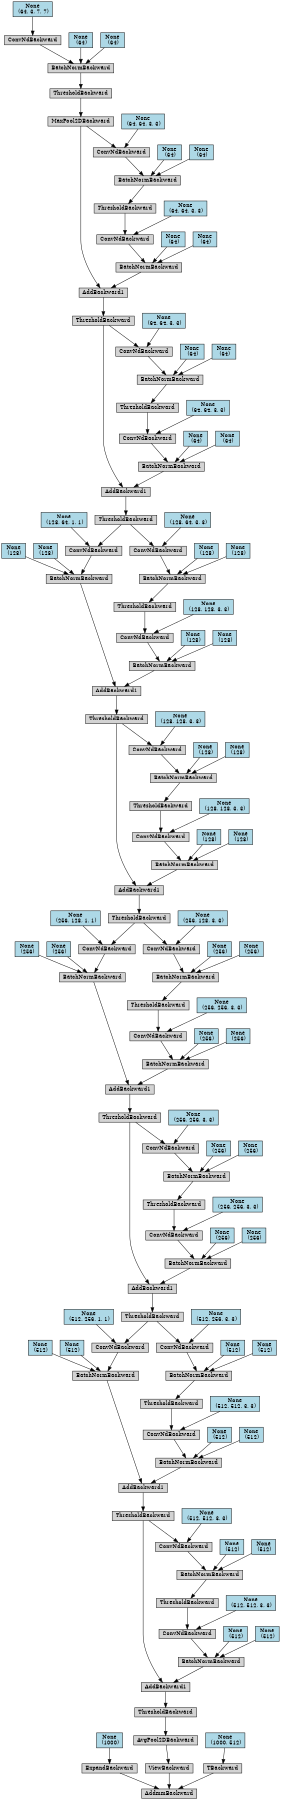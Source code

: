 digraph {
	graph [size="12,12"]
	node [align=left fontsize=12 height=0.2 ranksep=0.1 shape=box style=filled]
	140677769954528 [label=AddmmBackward]
	140677769954584 -> 140677769954528
	140677769954584 [label=ExpandBackward]
	140677769954808 -> 140677769954584
	140677769954808 [label="None
 (1000)" fillcolor=lightblue]
	140677769954640 -> 140677769954528
	140677769954640 [label=ViewBackward]
	140677769954864 -> 140677769954640
	140677769954864 [label=AvgPool2DBackward]
	140677769954976 -> 140677769954864
	140677769954976 [label=ThresholdBackward]
	140677769955088 -> 140677769954976
	140677769955088 [label=AddBackward1]
	140677769955200 -> 140677769955088
	140677769955200 [label=BatchNormBackward]
	140677769955368 -> 140677769955200
	140677769955368 [label=ConvNdBackward]
	140677769955592 -> 140677769955368
	140677769955592 [label=ThresholdBackward]
	140677769955760 -> 140677769955592
	140677769955760 [label=BatchNormBackward]
	140677769955872 -> 140677769955760
	140677769955872 [label=ConvNdBackward]
	140677769955256 -> 140677769955872
	140677769955256 [label=ThresholdBackward]
	140677769956208 -> 140677769955256
	140677769956208 [label=AddBackward1]
	140677769956320 -> 140677769956208
	140677769956320 [label=BatchNormBackward]
	140677769956488 -> 140677769956320
	140677769956488 [label=ConvNdBackward]
	140677769956712 -> 140677769956488
	140677769956712 [label=ThresholdBackward]
	140677769956880 -> 140677769956712
	140677769956880 [label=BatchNormBackward]
	140677769956992 -> 140677769956880
	140677769956992 [label=ConvNdBackward]
	140677769957216 -> 140677769956992
	140677769957216 [label=ThresholdBackward]
	140677770043464 -> 140677769957216
	140677770043464 [label=AddBackward1]
	140677770043576 -> 140677770043464
	140677770043576 [label=BatchNormBackward]
	140677770043744 -> 140677770043576
	140677770043744 [label=ConvNdBackward]
	140677770043968 -> 140677770043744
	140677770043968 [label=ThresholdBackward]
	140677770044136 -> 140677770043968
	140677770044136 [label=BatchNormBackward]
	140677770044248 -> 140677770044136
	140677770044248 [label=ConvNdBackward]
	140677770043632 -> 140677770044248
	140677770043632 [label=ThresholdBackward]
	140677770044584 -> 140677770043632
	140677770044584 [label=AddBackward1]
	140677770044696 -> 140677770044584
	140677770044696 [label=BatchNormBackward]
	140677770044864 -> 140677770044696
	140677770044864 [label=ConvNdBackward]
	140677770045088 -> 140677770044864
	140677770045088 [label=ThresholdBackward]
	140677770045256 -> 140677770045088
	140677770045256 [label=BatchNormBackward]
	140677770045368 -> 140677770045256
	140677770045368 [label=ConvNdBackward]
	140677770045592 -> 140677770045368
	140677770045592 [label=ThresholdBackward]
	140677770045760 -> 140677770045592
	140677770045760 [label=AddBackward1]
	140677770045872 -> 140677770045760
	140677770045872 [label=BatchNormBackward]
	140677770046040 -> 140677770045872
	140677770046040 [label=ConvNdBackward]
	140677770046264 -> 140677770046040
	140677770046264 [label=ThresholdBackward]
	140677770046432 -> 140677770046264
	140677770046432 [label=BatchNormBackward]
	140677770046544 -> 140677770046432
	140677770046544 [label=ConvNdBackward]
	140677770045928 -> 140677770046544
	140677770045928 [label=ThresholdBackward]
	140677770046880 -> 140677770045928
	140677770046880 [label=AddBackward1]
	140677770046992 -> 140677770046880
	140677770046992 [label=BatchNormBackward]
	140677770047160 -> 140677770046992
	140677770047160 [label=ConvNdBackward]
	140677770047384 -> 140677770047160
	140677770047384 [label=ThresholdBackward]
	140677770064000 -> 140677770047384
	140677770064000 [label=BatchNormBackward]
	140677770064112 -> 140677770064000
	140677770064112 [label=ConvNdBackward]
	140677770064336 -> 140677770064112
	140677770064336 [label=ThresholdBackward]
	140677770064504 -> 140677770064336
	140677770064504 [label=AddBackward1]
	140677770064616 -> 140677770064504
	140677770064616 [label=BatchNormBackward]
	140677770064784 -> 140677770064616
	140677770064784 [label=ConvNdBackward]
	140677770065008 -> 140677770064784
	140677770065008 [label=ThresholdBackward]
	140677770065176 -> 140677770065008
	140677770065176 [label=BatchNormBackward]
	140677770065344 -> 140677770065176
	140677770065344 [label=ConvNdBackward]
	140677770064672 -> 140677770065344
	140677770064672 [label=ThresholdBackward]
	140677770065680 -> 140677770064672
	140677770065680 [label=AddBackward1]
	140677770065848 -> 140677770065680
	140677770065848 [label=BatchNormBackward]
	140677770066016 -> 140677770065848
	140677770066016 [label=ConvNdBackward]
	140677770066240 -> 140677770066016
	140677770066240 [label=ThresholdBackward]
	140677770066408 -> 140677770066240
	140677770066408 [label=BatchNormBackward]
	140677770066576 -> 140677770066408
	140677770066576 [label=ConvNdBackward]
	140677770065904 -> 140677770066576
	140677770065904 [label=MaxPool2DBackward]
	140677770066912 -> 140677770065904
	140677770066912 [label=ThresholdBackward]
	140677770067080 -> 140677770066912
	140677770067080 [label=BatchNormBackward]
	140677770067248 -> 140677770067080
	140677770067248 [label=ConvNdBackward]
	140677770067472 -> 140677770067248
	140677770067472 [label="None
 (64, 3, 7, 7)" fillcolor=lightblue]
	140677770067304 -> 140677770067080
	140677770067304 [label="None
 (64)" fillcolor=lightblue]
	140677770067360 -> 140677770067080
	140677770067360 [label="None
 (64)" fillcolor=lightblue]
	140677770066800 -> 140677770066576
	140677770066800 [label="None
 (64, 64, 3, 3)" fillcolor=lightblue]
	140677770066632 -> 140677770066408
	140677770066632 [label="None
 (64)" fillcolor=lightblue]
	140677770066688 -> 140677770066408
	140677770066688 [label="None
 (64)" fillcolor=lightblue]
	140677770066296 -> 140677770066016
	140677770066296 [label="None
 (64, 64, 3, 3)" fillcolor=lightblue]
	140677770066072 -> 140677770065848
	140677770066072 [label="None
 (64)" fillcolor=lightblue]
	140677770066128 -> 140677770065848
	140677770066128 [label="None
 (64)" fillcolor=lightblue]
	140677770065904 -> 140677770065680
	140677770065568 -> 140677770065344
	140677770065568 [label="None
 (64, 64, 3, 3)" fillcolor=lightblue]
	140677770065400 -> 140677770065176
	140677770065400 [label="None
 (64)" fillcolor=lightblue]
	140677770065456 -> 140677770065176
	140677770065456 [label="None
 (64)" fillcolor=lightblue]
	140677770065064 -> 140677770064784
	140677770065064 [label="None
 (64, 64, 3, 3)" fillcolor=lightblue]
	140677770064840 -> 140677770064616
	140677770064840 [label="None
 (64)" fillcolor=lightblue]
	140677770064896 -> 140677770064616
	140677770064896 [label="None
 (64)" fillcolor=lightblue]
	140677770064672 -> 140677770064504
	140677770064392 -> 140677770064112
	140677770064392 [label="None
 (128, 64, 3, 3)" fillcolor=lightblue]
	140677770064168 -> 140677770064000
	140677770064168 [label="None
 (128)" fillcolor=lightblue]
	140677770064224 -> 140677770064000
	140677770064224 [label="None
 (128)" fillcolor=lightblue]
	140677770047440 -> 140677770047160
	140677770047440 [label="None
 (128, 128, 3, 3)" fillcolor=lightblue]
	140677770047216 -> 140677770046992
	140677770047216 [label="None
 (128)" fillcolor=lightblue]
	140677770047272 -> 140677770046992
	140677770047272 [label="None
 (128)" fillcolor=lightblue]
	140677770047048 -> 140677770046880
	140677770047048 [label=BatchNormBackward]
	140677770047328 -> 140677770047048
	140677770047328 [label=ConvNdBackward]
	140677770064336 -> 140677770047328
	140677770064056 -> 140677770047328
	140677770064056 [label="None
 (128, 64, 1, 1)" fillcolor=lightblue]
	140677770063944 -> 140677770047048
	140677770063944 [label="None
 (128)" fillcolor=lightblue]
	140677770064280 -> 140677770047048
	140677770064280 [label="None
 (128)" fillcolor=lightblue]
	140677770046768 -> 140677770046544
	140677770046768 [label="None
 (128, 128, 3, 3)" fillcolor=lightblue]
	140677770046600 -> 140677770046432
	140677770046600 [label="None
 (128)" fillcolor=lightblue]
	140677770046656 -> 140677770046432
	140677770046656 [label="None
 (128)" fillcolor=lightblue]
	140677770046320 -> 140677770046040
	140677770046320 [label="None
 (128, 128, 3, 3)" fillcolor=lightblue]
	140677770046096 -> 140677770045872
	140677770046096 [label="None
 (128)" fillcolor=lightblue]
	140677770046152 -> 140677770045872
	140677770046152 [label="None
 (128)" fillcolor=lightblue]
	140677770045928 -> 140677770045760
	140677770045648 -> 140677770045368
	140677770045648 [label="None
 (256, 128, 3, 3)" fillcolor=lightblue]
	140677770045424 -> 140677770045256
	140677770045424 [label="None
 (256)" fillcolor=lightblue]
	140677770045480 -> 140677770045256
	140677770045480 [label="None
 (256)" fillcolor=lightblue]
	140677770045144 -> 140677770044864
	140677770045144 [label="None
 (256, 256, 3, 3)" fillcolor=lightblue]
	140677770044920 -> 140677770044696
	140677770044920 [label="None
 (256)" fillcolor=lightblue]
	140677770044976 -> 140677770044696
	140677770044976 [label="None
 (256)" fillcolor=lightblue]
	140677770044752 -> 140677770044584
	140677770044752 [label=BatchNormBackward]
	140677770045032 -> 140677770044752
	140677770045032 [label=ConvNdBackward]
	140677770045592 -> 140677770045032
	140677770045312 -> 140677770045032
	140677770045312 [label="None
 (256, 128, 1, 1)" fillcolor=lightblue]
	140677770045200 -> 140677770044752
	140677770045200 [label="None
 (256)" fillcolor=lightblue]
	140677770045536 -> 140677770044752
	140677770045536 [label="None
 (256)" fillcolor=lightblue]
	140677770044472 -> 140677770044248
	140677770044472 [label="None
 (256, 256, 3, 3)" fillcolor=lightblue]
	140677770044304 -> 140677770044136
	140677770044304 [label="None
 (256)" fillcolor=lightblue]
	140677770044360 -> 140677770044136
	140677770044360 [label="None
 (256)" fillcolor=lightblue]
	140677770044024 -> 140677770043744
	140677770044024 [label="None
 (256, 256, 3, 3)" fillcolor=lightblue]
	140677770043800 -> 140677770043576
	140677770043800 [label="None
 (256)" fillcolor=lightblue]
	140677770043856 -> 140677770043576
	140677770043856 [label="None
 (256)" fillcolor=lightblue]
	140677770043632 -> 140677770043464
	140677769957272 -> 140677769956992
	140677769957272 [label="None
 (512, 256, 3, 3)" fillcolor=lightblue]
	140677769957048 -> 140677769956880
	140677769957048 [label="None
 (512)" fillcolor=lightblue]
	140677769957104 -> 140677769956880
	140677769957104 [label="None
 (512)" fillcolor=lightblue]
	140677769956768 -> 140677769956488
	140677769956768 [label="None
 (512, 512, 3, 3)" fillcolor=lightblue]
	140677769956544 -> 140677769956320
	140677769956544 [label="None
 (512)" fillcolor=lightblue]
	140677769956600 -> 140677769956320
	140677769956600 [label="None
 (512)" fillcolor=lightblue]
	140677769956376 -> 140677769956208
	140677769956376 [label=BatchNormBackward]
	140677769956656 -> 140677769956376
	140677769956656 [label=ConvNdBackward]
	140677769957216 -> 140677769956656
	140677769956936 -> 140677769956656
	140677769956936 [label="None
 (512, 256, 1, 1)" fillcolor=lightblue]
	140677769956824 -> 140677769956376
	140677769956824 [label="None
 (512)" fillcolor=lightblue]
	140677769957160 -> 140677769956376
	140677769957160 [label="None
 (512)" fillcolor=lightblue]
	140677769956096 -> 140677769955872
	140677769956096 [label="None
 (512, 512, 3, 3)" fillcolor=lightblue]
	140677769955928 -> 140677769955760
	140677769955928 [label="None
 (512)" fillcolor=lightblue]
	140677769955984 -> 140677769955760
	140677769955984 [label="None
 (512)" fillcolor=lightblue]
	140677769955648 -> 140677769955368
	140677769955648 [label="None
 (512, 512, 3, 3)" fillcolor=lightblue]
	140677769955424 -> 140677769955200
	140677769955424 [label="None
 (512)" fillcolor=lightblue]
	140677769955480 -> 140677769955200
	140677769955480 [label="None
 (512)" fillcolor=lightblue]
	140677769955256 -> 140677769955088
	140677769954696 -> 140677769954528
	140677769954696 [label=TBackward]
	140677769954920 -> 140677769954696
	140677769954920 [label="None
 (1000, 512)" fillcolor=lightblue]
}
